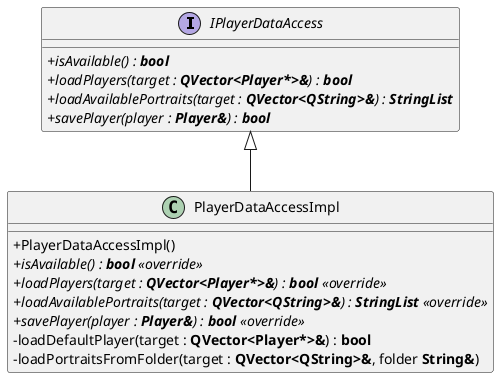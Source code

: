 # PlayerDataAccessImpl

@startuml

skinparam classAttributeIconSize 0

interface IPlayerDataAccess{
{abstract} +isAvailable() : **bool**
{abstract} +loadPlayers(target : **QVector<Player*>&**) : **bool**
{abstract} +loadAvailablePortraits(target : **QVector<QString>&**) : **StringList**
{abstract} +savePlayer(player : **Player&**) : **bool**
}

class PlayerDataAccessImpl{
+PlayerDataAccessImpl()
{abstract} +isAvailable() : **bool** <<override>>
{abstract} +loadPlayers(target : **QVector<Player*>&**) : **bool** <<override>>
{abstract} +loadAvailablePortraits(target : **QVector<QString>&**) : **StringList** <<override>>
{abstract} +savePlayer(player : **Player&**) : **bool** <<override>>
-loadDefaultPlayer(target : **QVector<Player*>&**) : **bool**
-loadPortraitsFromFolder(target : **QVector<QString>&**, folder **String&**)
}

IPlayerDataAccess <|-- PlayerDataAccessImpl

@enduml